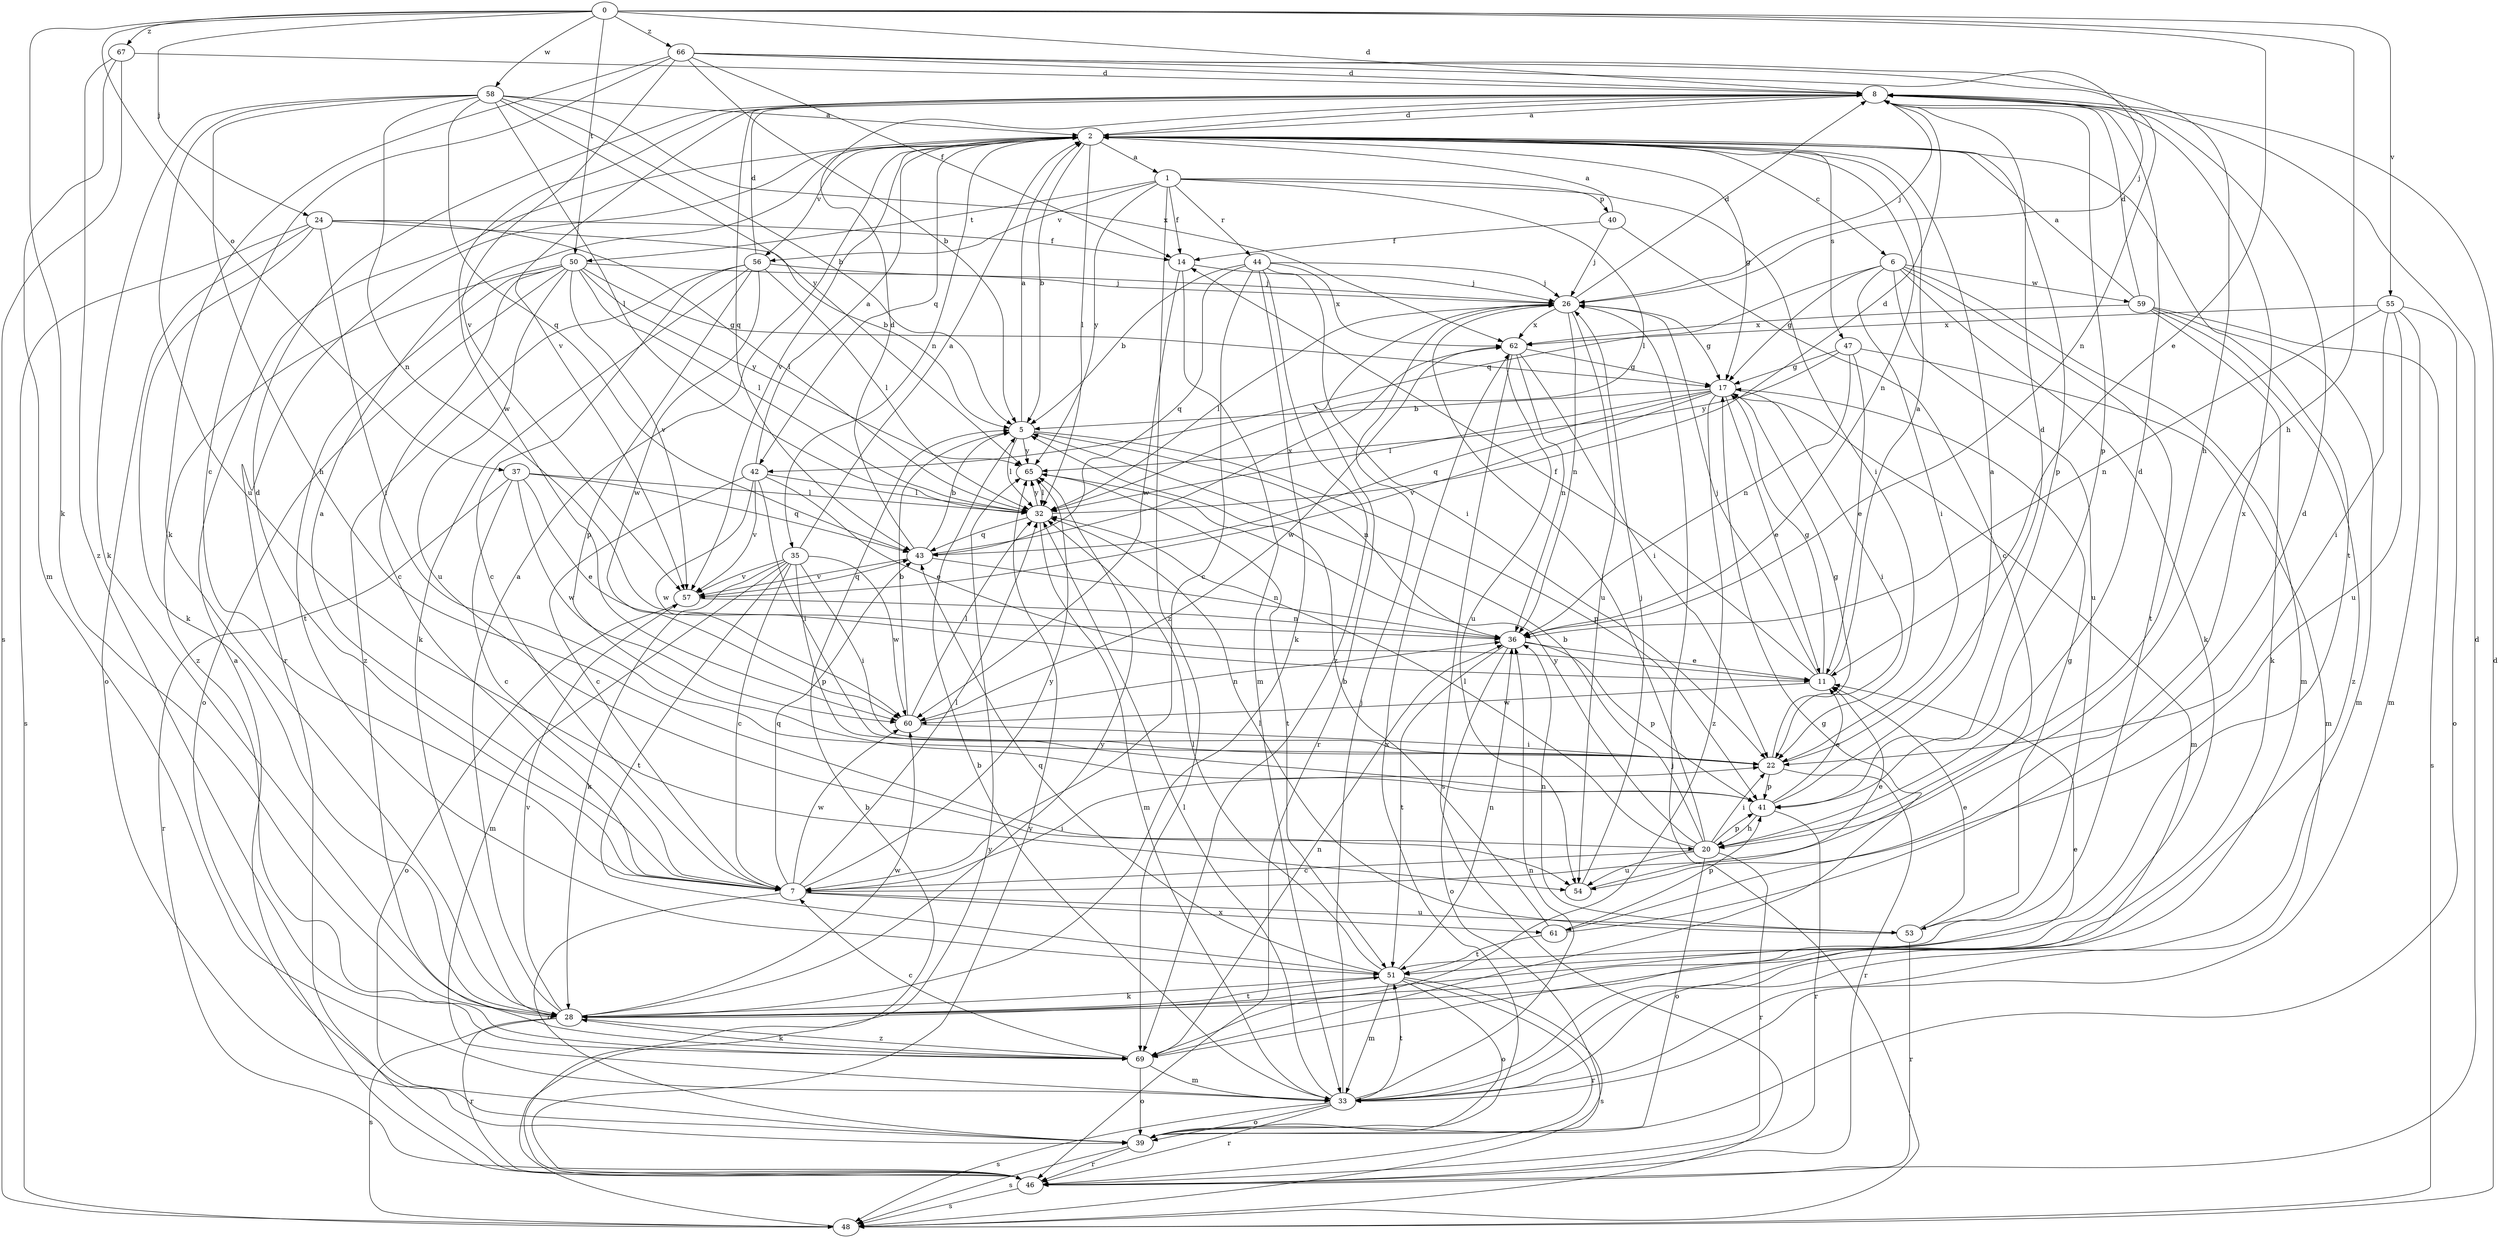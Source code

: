 strict digraph  {
0;
1;
2;
5;
6;
7;
8;
11;
14;
17;
20;
22;
24;
26;
28;
32;
33;
35;
36;
37;
39;
40;
41;
42;
43;
44;
46;
47;
48;
50;
51;
53;
54;
55;
56;
57;
58;
59;
60;
61;
62;
65;
66;
67;
69;
0 -> 8  [label=d];
0 -> 11  [label=e];
0 -> 20  [label=h];
0 -> 24  [label=j];
0 -> 28  [label=k];
0 -> 37  [label=o];
0 -> 50  [label=t];
0 -> 55  [label=v];
0 -> 58  [label=w];
0 -> 66  [label=z];
0 -> 67  [label=z];
1 -> 14  [label=f];
1 -> 22  [label=i];
1 -> 32  [label=l];
1 -> 40  [label=p];
1 -> 44  [label=r];
1 -> 50  [label=t];
1 -> 56  [label=v];
1 -> 65  [label=y];
1 -> 69  [label=z];
2 -> 1  [label=a];
2 -> 5  [label=b];
2 -> 6  [label=c];
2 -> 8  [label=d];
2 -> 17  [label=g];
2 -> 32  [label=l];
2 -> 35  [label=n];
2 -> 36  [label=n];
2 -> 41  [label=p];
2 -> 42  [label=q];
2 -> 46  [label=r];
2 -> 47  [label=s];
2 -> 51  [label=t];
2 -> 56  [label=v];
2 -> 57  [label=v];
5 -> 2  [label=a];
5 -> 32  [label=l];
5 -> 36  [label=n];
5 -> 41  [label=p];
5 -> 65  [label=y];
6 -> 17  [label=g];
6 -> 22  [label=i];
6 -> 28  [label=k];
6 -> 33  [label=m];
6 -> 42  [label=q];
6 -> 51  [label=t];
6 -> 53  [label=u];
6 -> 59  [label=w];
7 -> 2  [label=a];
7 -> 8  [label=d];
7 -> 22  [label=i];
7 -> 32  [label=l];
7 -> 39  [label=o];
7 -> 43  [label=q];
7 -> 53  [label=u];
7 -> 60  [label=w];
7 -> 61  [label=x];
7 -> 65  [label=y];
8 -> 2  [label=a];
8 -> 26  [label=j];
8 -> 41  [label=p];
8 -> 43  [label=q];
8 -> 57  [label=v];
8 -> 60  [label=w];
8 -> 61  [label=x];
11 -> 2  [label=a];
11 -> 14  [label=f];
11 -> 17  [label=g];
11 -> 26  [label=j];
11 -> 60  [label=w];
14 -> 26  [label=j];
14 -> 33  [label=m];
14 -> 60  [label=w];
17 -> 5  [label=b];
17 -> 11  [label=e];
17 -> 22  [label=i];
17 -> 32  [label=l];
17 -> 33  [label=m];
17 -> 43  [label=q];
17 -> 57  [label=v];
17 -> 69  [label=z];
20 -> 5  [label=b];
20 -> 7  [label=c];
20 -> 8  [label=d];
20 -> 22  [label=i];
20 -> 26  [label=j];
20 -> 32  [label=l];
20 -> 39  [label=o];
20 -> 41  [label=p];
20 -> 46  [label=r];
20 -> 54  [label=u];
20 -> 65  [label=y];
22 -> 8  [label=d];
22 -> 17  [label=g];
22 -> 41  [label=p];
22 -> 46  [label=r];
24 -> 5  [label=b];
24 -> 14  [label=f];
24 -> 22  [label=i];
24 -> 28  [label=k];
24 -> 32  [label=l];
24 -> 39  [label=o];
24 -> 48  [label=s];
26 -> 8  [label=d];
26 -> 17  [label=g];
26 -> 32  [label=l];
26 -> 36  [label=n];
26 -> 46  [label=r];
26 -> 54  [label=u];
26 -> 62  [label=x];
28 -> 2  [label=a];
28 -> 11  [label=e];
28 -> 46  [label=r];
28 -> 48  [label=s];
28 -> 51  [label=t];
28 -> 57  [label=v];
28 -> 60  [label=w];
28 -> 65  [label=y];
28 -> 69  [label=z];
32 -> 8  [label=d];
32 -> 33  [label=m];
32 -> 43  [label=q];
32 -> 65  [label=y];
33 -> 5  [label=b];
33 -> 26  [label=j];
33 -> 32  [label=l];
33 -> 36  [label=n];
33 -> 39  [label=o];
33 -> 46  [label=r];
33 -> 48  [label=s];
33 -> 51  [label=t];
35 -> 2  [label=a];
35 -> 7  [label=c];
35 -> 22  [label=i];
35 -> 28  [label=k];
35 -> 33  [label=m];
35 -> 41  [label=p];
35 -> 51  [label=t];
35 -> 57  [label=v];
35 -> 60  [label=w];
36 -> 11  [label=e];
36 -> 39  [label=o];
36 -> 41  [label=p];
36 -> 51  [label=t];
37 -> 7  [label=c];
37 -> 11  [label=e];
37 -> 32  [label=l];
37 -> 43  [label=q];
37 -> 46  [label=r];
37 -> 60  [label=w];
39 -> 46  [label=r];
39 -> 48  [label=s];
39 -> 62  [label=x];
40 -> 2  [label=a];
40 -> 7  [label=c];
40 -> 14  [label=f];
40 -> 26  [label=j];
41 -> 2  [label=a];
41 -> 11  [label=e];
41 -> 20  [label=h];
41 -> 46  [label=r];
42 -> 2  [label=a];
42 -> 7  [label=c];
42 -> 11  [label=e];
42 -> 22  [label=i];
42 -> 32  [label=l];
42 -> 57  [label=v];
42 -> 60  [label=w];
43 -> 5  [label=b];
43 -> 8  [label=d];
43 -> 36  [label=n];
43 -> 57  [label=v];
43 -> 62  [label=x];
44 -> 5  [label=b];
44 -> 7  [label=c];
44 -> 22  [label=i];
44 -> 26  [label=j];
44 -> 28  [label=k];
44 -> 43  [label=q];
44 -> 62  [label=x];
44 -> 69  [label=z];
46 -> 2  [label=a];
46 -> 5  [label=b];
46 -> 8  [label=d];
46 -> 48  [label=s];
46 -> 65  [label=y];
47 -> 11  [label=e];
47 -> 17  [label=g];
47 -> 33  [label=m];
47 -> 36  [label=n];
47 -> 65  [label=y];
48 -> 8  [label=d];
48 -> 26  [label=j];
48 -> 65  [label=y];
50 -> 7  [label=c];
50 -> 17  [label=g];
50 -> 26  [label=j];
50 -> 32  [label=l];
50 -> 39  [label=o];
50 -> 51  [label=t];
50 -> 54  [label=u];
50 -> 57  [label=v];
50 -> 65  [label=y];
50 -> 69  [label=z];
51 -> 28  [label=k];
51 -> 32  [label=l];
51 -> 33  [label=m];
51 -> 36  [label=n];
51 -> 39  [label=o];
51 -> 43  [label=q];
51 -> 46  [label=r];
51 -> 48  [label=s];
53 -> 11  [label=e];
53 -> 17  [label=g];
53 -> 32  [label=l];
53 -> 36  [label=n];
53 -> 46  [label=r];
54 -> 11  [label=e];
54 -> 26  [label=j];
55 -> 22  [label=i];
55 -> 33  [label=m];
55 -> 36  [label=n];
55 -> 39  [label=o];
55 -> 54  [label=u];
55 -> 62  [label=x];
56 -> 7  [label=c];
56 -> 8  [label=d];
56 -> 26  [label=j];
56 -> 28  [label=k];
56 -> 32  [label=l];
56 -> 41  [label=p];
56 -> 60  [label=w];
56 -> 69  [label=z];
57 -> 36  [label=n];
57 -> 39  [label=o];
57 -> 43  [label=q];
58 -> 2  [label=a];
58 -> 5  [label=b];
58 -> 20  [label=h];
58 -> 28  [label=k];
58 -> 32  [label=l];
58 -> 36  [label=n];
58 -> 43  [label=q];
58 -> 54  [label=u];
58 -> 62  [label=x];
58 -> 65  [label=y];
59 -> 2  [label=a];
59 -> 8  [label=d];
59 -> 28  [label=k];
59 -> 33  [label=m];
59 -> 48  [label=s];
59 -> 62  [label=x];
59 -> 69  [label=z];
60 -> 5  [label=b];
60 -> 22  [label=i];
60 -> 32  [label=l];
60 -> 36  [label=n];
61 -> 5  [label=b];
61 -> 8  [label=d];
61 -> 41  [label=p];
61 -> 51  [label=t];
62 -> 17  [label=g];
62 -> 22  [label=i];
62 -> 36  [label=n];
62 -> 48  [label=s];
62 -> 54  [label=u];
62 -> 60  [label=w];
65 -> 32  [label=l];
65 -> 51  [label=t];
66 -> 5  [label=b];
66 -> 7  [label=c];
66 -> 8  [label=d];
66 -> 14  [label=f];
66 -> 20  [label=h];
66 -> 26  [label=j];
66 -> 28  [label=k];
66 -> 36  [label=n];
66 -> 57  [label=v];
67 -> 8  [label=d];
67 -> 33  [label=m];
67 -> 48  [label=s];
67 -> 69  [label=z];
69 -> 7  [label=c];
69 -> 17  [label=g];
69 -> 28  [label=k];
69 -> 33  [label=m];
69 -> 36  [label=n];
69 -> 39  [label=o];
}
